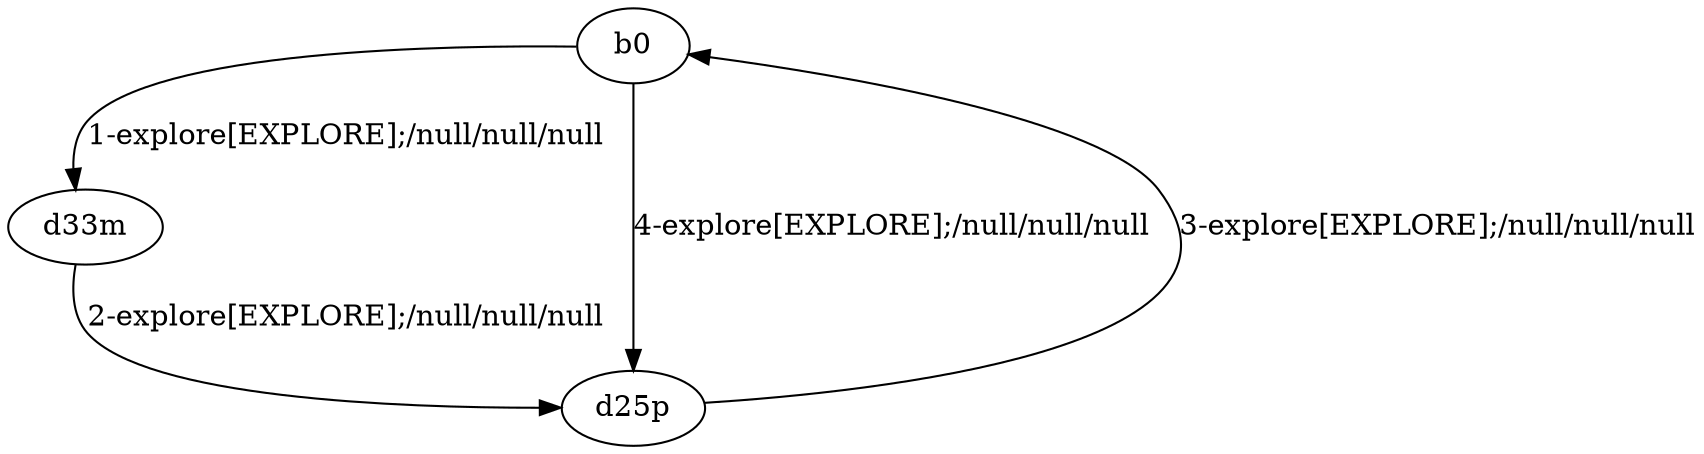# Total number of goals covered by this test: 1
# d33m --> d25p

digraph g {
"b0" -> "d33m" [label = "1-explore[EXPLORE];/null/null/null"];
"d33m" -> "d25p" [label = "2-explore[EXPLORE];/null/null/null"];
"d25p" -> "b0" [label = "3-explore[EXPLORE];/null/null/null"];
"b0" -> "d25p" [label = "4-explore[EXPLORE];/null/null/null"];
}
